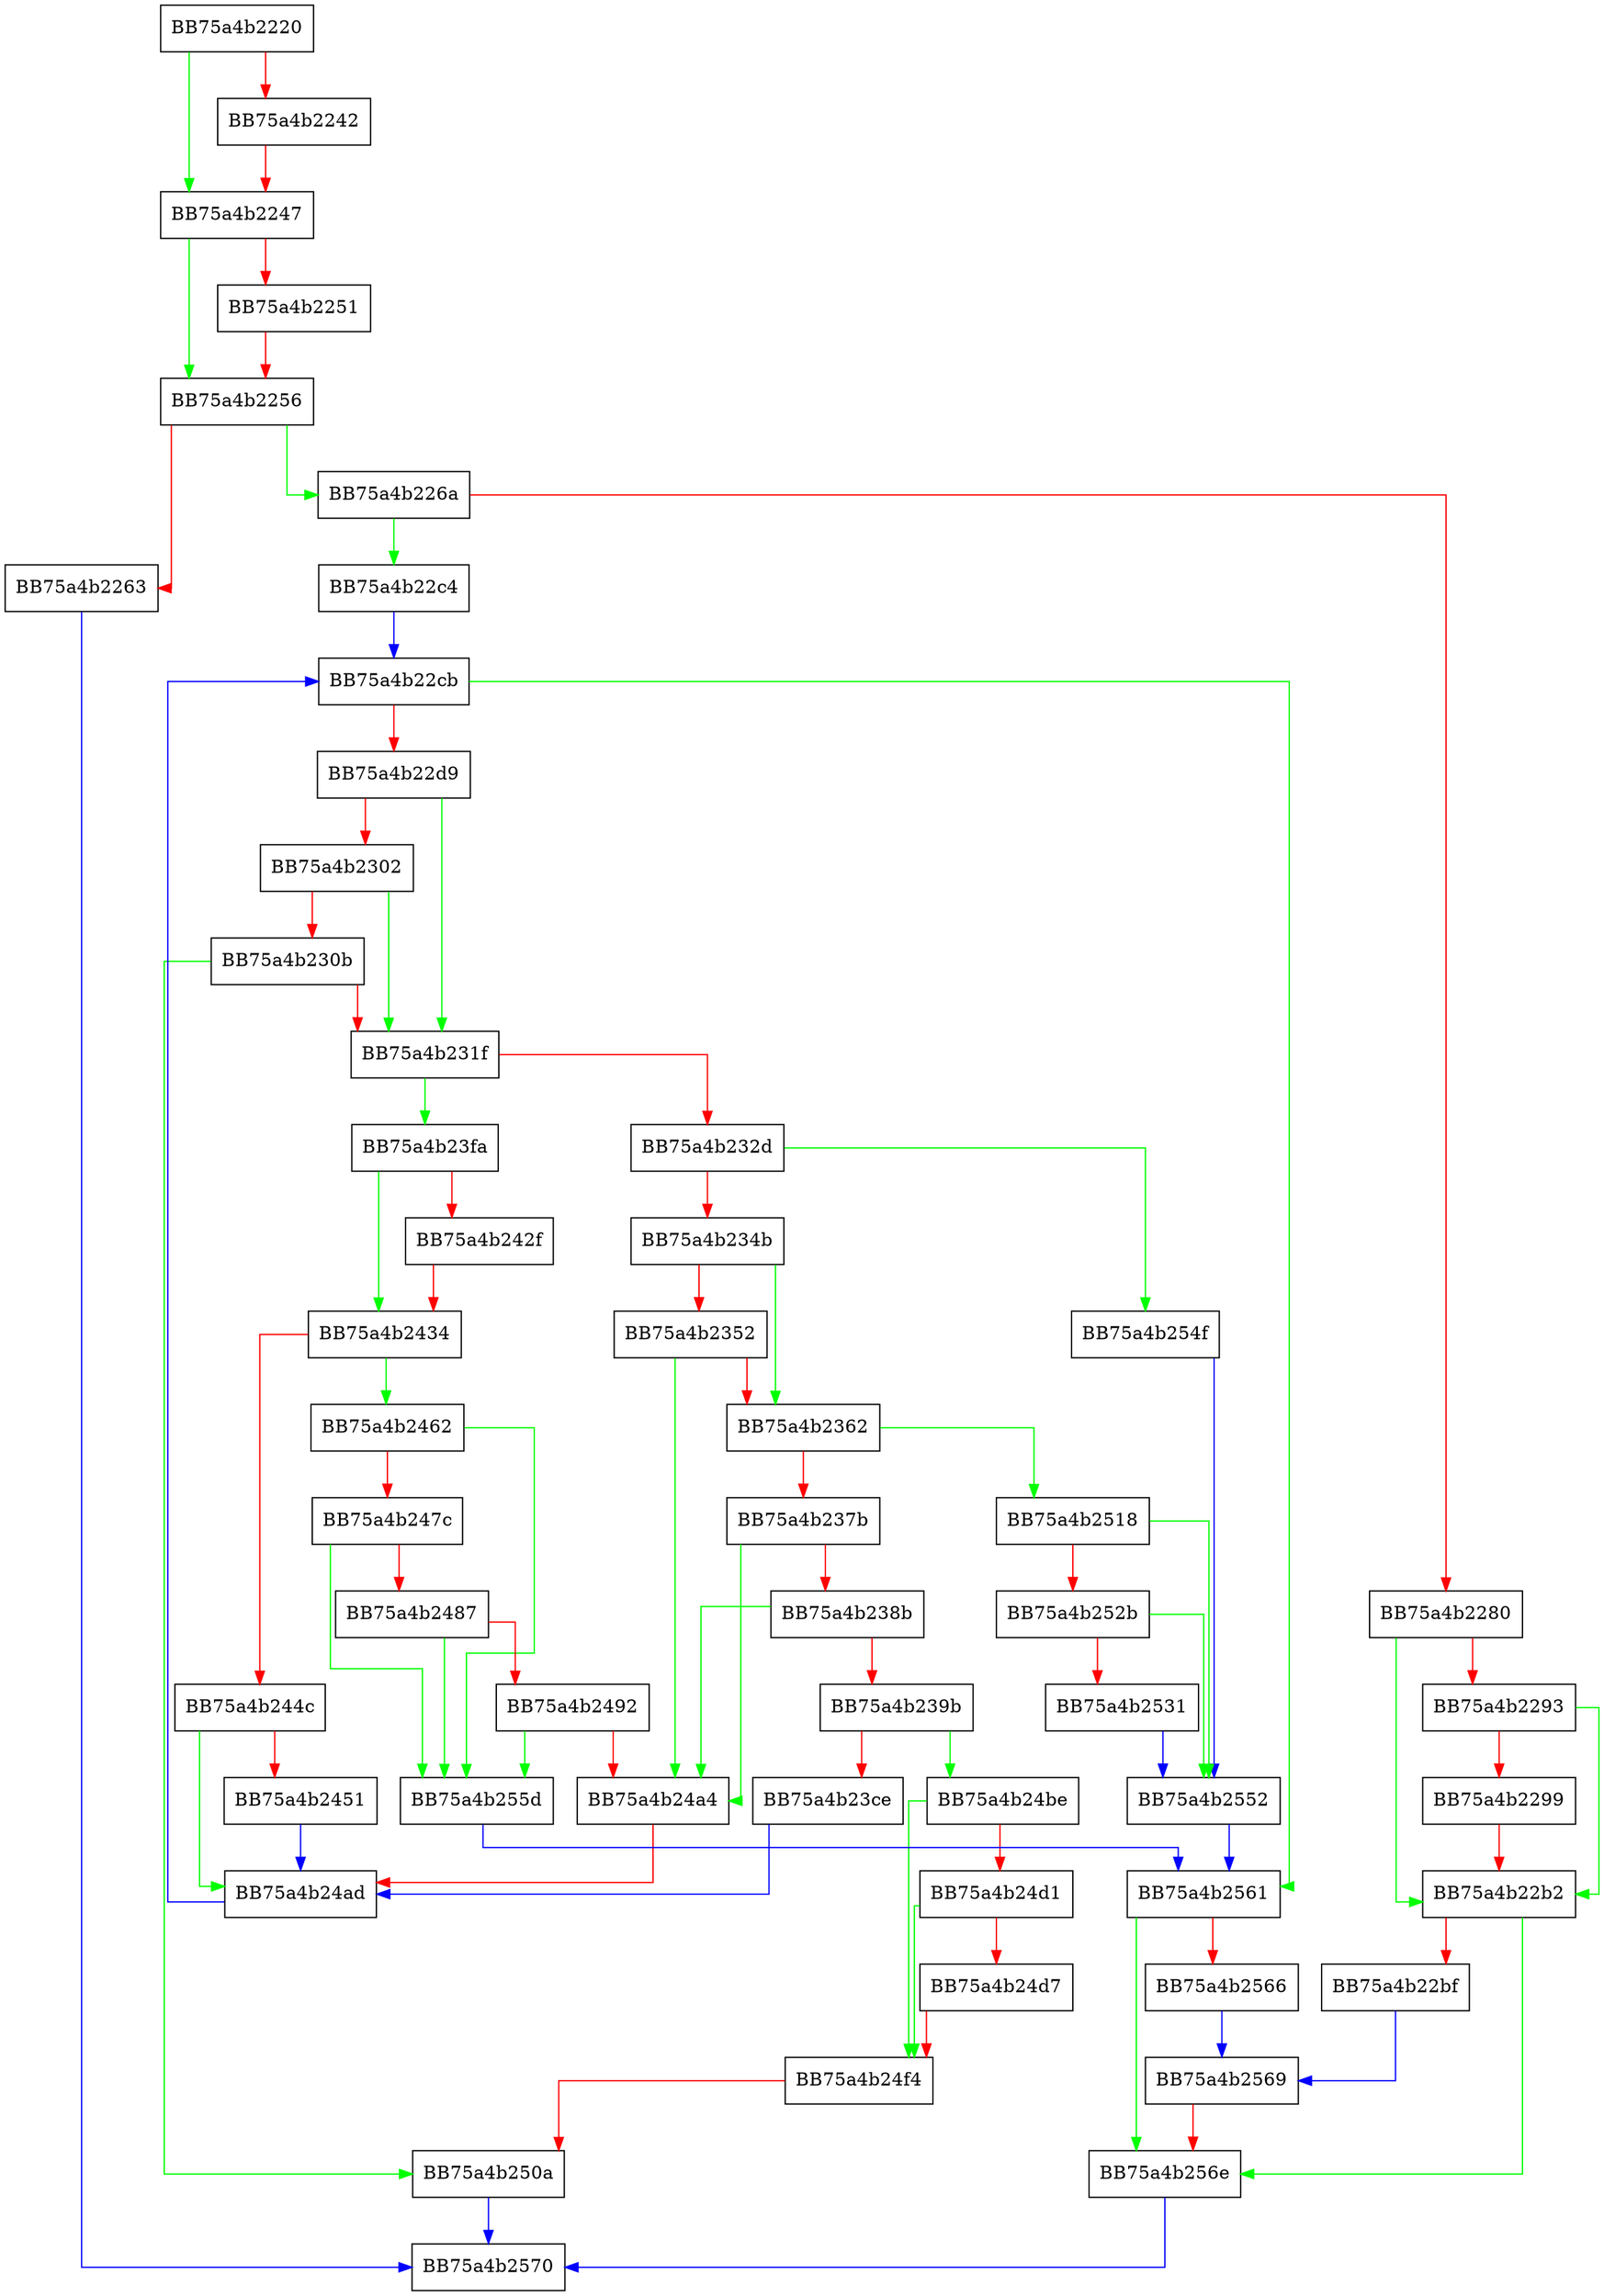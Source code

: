 digraph GetNextFile {
  node [shape="box"];
  graph [splines=ortho];
  BB75a4b2220 -> BB75a4b2247 [color="green"];
  BB75a4b2220 -> BB75a4b2242 [color="red"];
  BB75a4b2242 -> BB75a4b2247 [color="red"];
  BB75a4b2247 -> BB75a4b2256 [color="green"];
  BB75a4b2247 -> BB75a4b2251 [color="red"];
  BB75a4b2251 -> BB75a4b2256 [color="red"];
  BB75a4b2256 -> BB75a4b226a [color="green"];
  BB75a4b2256 -> BB75a4b2263 [color="red"];
  BB75a4b2263 -> BB75a4b2570 [color="blue"];
  BB75a4b226a -> BB75a4b22c4 [color="green"];
  BB75a4b226a -> BB75a4b2280 [color="red"];
  BB75a4b2280 -> BB75a4b22b2 [color="green"];
  BB75a4b2280 -> BB75a4b2293 [color="red"];
  BB75a4b2293 -> BB75a4b22b2 [color="green"];
  BB75a4b2293 -> BB75a4b2299 [color="red"];
  BB75a4b2299 -> BB75a4b22b2 [color="red"];
  BB75a4b22b2 -> BB75a4b256e [color="green"];
  BB75a4b22b2 -> BB75a4b22bf [color="red"];
  BB75a4b22bf -> BB75a4b2569 [color="blue"];
  BB75a4b22c4 -> BB75a4b22cb [color="blue"];
  BB75a4b22cb -> BB75a4b2561 [color="green"];
  BB75a4b22cb -> BB75a4b22d9 [color="red"];
  BB75a4b22d9 -> BB75a4b231f [color="green"];
  BB75a4b22d9 -> BB75a4b2302 [color="red"];
  BB75a4b2302 -> BB75a4b231f [color="green"];
  BB75a4b2302 -> BB75a4b230b [color="red"];
  BB75a4b230b -> BB75a4b250a [color="green"];
  BB75a4b230b -> BB75a4b231f [color="red"];
  BB75a4b231f -> BB75a4b23fa [color="green"];
  BB75a4b231f -> BB75a4b232d [color="red"];
  BB75a4b232d -> BB75a4b254f [color="green"];
  BB75a4b232d -> BB75a4b234b [color="red"];
  BB75a4b234b -> BB75a4b2362 [color="green"];
  BB75a4b234b -> BB75a4b2352 [color="red"];
  BB75a4b2352 -> BB75a4b24a4 [color="green"];
  BB75a4b2352 -> BB75a4b2362 [color="red"];
  BB75a4b2362 -> BB75a4b2518 [color="green"];
  BB75a4b2362 -> BB75a4b237b [color="red"];
  BB75a4b237b -> BB75a4b24a4 [color="green"];
  BB75a4b237b -> BB75a4b238b [color="red"];
  BB75a4b238b -> BB75a4b24a4 [color="green"];
  BB75a4b238b -> BB75a4b239b [color="red"];
  BB75a4b239b -> BB75a4b24be [color="green"];
  BB75a4b239b -> BB75a4b23ce [color="red"];
  BB75a4b23ce -> BB75a4b24ad [color="blue"];
  BB75a4b23fa -> BB75a4b2434 [color="green"];
  BB75a4b23fa -> BB75a4b242f [color="red"];
  BB75a4b242f -> BB75a4b2434 [color="red"];
  BB75a4b2434 -> BB75a4b2462 [color="green"];
  BB75a4b2434 -> BB75a4b244c [color="red"];
  BB75a4b244c -> BB75a4b24ad [color="green"];
  BB75a4b244c -> BB75a4b2451 [color="red"];
  BB75a4b2451 -> BB75a4b24ad [color="blue"];
  BB75a4b2462 -> BB75a4b255d [color="green"];
  BB75a4b2462 -> BB75a4b247c [color="red"];
  BB75a4b247c -> BB75a4b255d [color="green"];
  BB75a4b247c -> BB75a4b2487 [color="red"];
  BB75a4b2487 -> BB75a4b255d [color="green"];
  BB75a4b2487 -> BB75a4b2492 [color="red"];
  BB75a4b2492 -> BB75a4b255d [color="green"];
  BB75a4b2492 -> BB75a4b24a4 [color="red"];
  BB75a4b24a4 -> BB75a4b24ad [color="red"];
  BB75a4b24ad -> BB75a4b22cb [color="blue"];
  BB75a4b24be -> BB75a4b24f4 [color="green"];
  BB75a4b24be -> BB75a4b24d1 [color="red"];
  BB75a4b24d1 -> BB75a4b24f4 [color="green"];
  BB75a4b24d1 -> BB75a4b24d7 [color="red"];
  BB75a4b24d7 -> BB75a4b24f4 [color="red"];
  BB75a4b24f4 -> BB75a4b250a [color="red"];
  BB75a4b250a -> BB75a4b2570 [color="blue"];
  BB75a4b2518 -> BB75a4b2552 [color="green"];
  BB75a4b2518 -> BB75a4b252b [color="red"];
  BB75a4b252b -> BB75a4b2552 [color="green"];
  BB75a4b252b -> BB75a4b2531 [color="red"];
  BB75a4b2531 -> BB75a4b2552 [color="blue"];
  BB75a4b254f -> BB75a4b2552 [color="blue"];
  BB75a4b2552 -> BB75a4b2561 [color="blue"];
  BB75a4b255d -> BB75a4b2561 [color="blue"];
  BB75a4b2561 -> BB75a4b256e [color="green"];
  BB75a4b2561 -> BB75a4b2566 [color="red"];
  BB75a4b2566 -> BB75a4b2569 [color="blue"];
  BB75a4b2569 -> BB75a4b256e [color="red"];
  BB75a4b256e -> BB75a4b2570 [color="blue"];
}